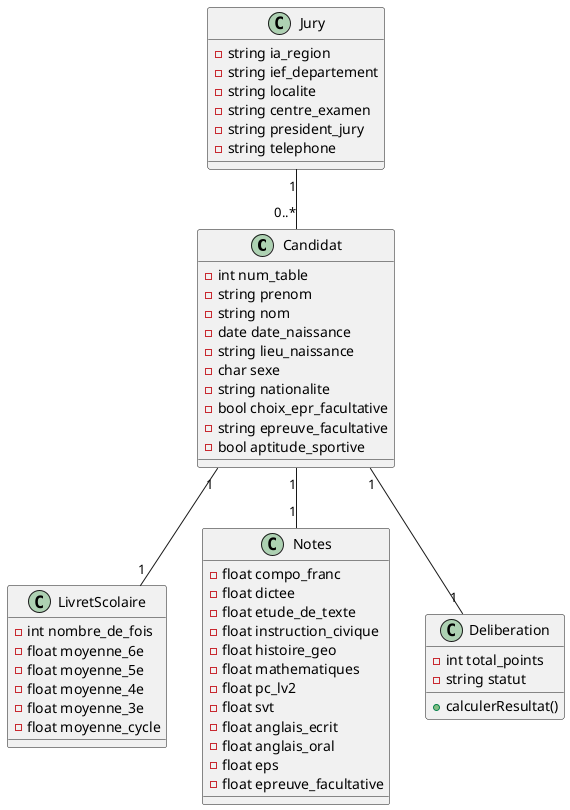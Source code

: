 @startuml class
class Candidat {
    - int num_table
    - string prenom
    - string nom
    - date date_naissance
    - string lieu_naissance
    - char sexe
    - string nationalite
    - bool choix_epr_facultative
    - string epreuve_facultative
    - bool aptitude_sportive
}

class LivretScolaire {
    - int nombre_de_fois
    - float moyenne_6e
    - float moyenne_5e
    - float moyenne_4e
    - float moyenne_3e
    - float moyenne_cycle
}

class Notes {
    - float compo_franc
    - float dictee
    - float etude_de_texte
    - float instruction_civique
    - float histoire_geo
    - float mathematiques
    - float pc_lv2
    - float svt
    - float anglais_ecrit
    - float anglais_oral
    - float eps
    - float epreuve_facultative
}

class Jury {
    - string ia_region
    - string ief_departement
    - string localite
    - string centre_examen
    - string president_jury
    - string telephone
}

class Deliberation {
    - int total_points
    - string statut
    + calculerResultat()
}

Candidat "1" -- "1" LivretScolaire
Candidat "1" -- "1" Notes
Jury "1" -- "0..*" Candidat
Candidat "1" -- "1" Deliberation
@enduml
